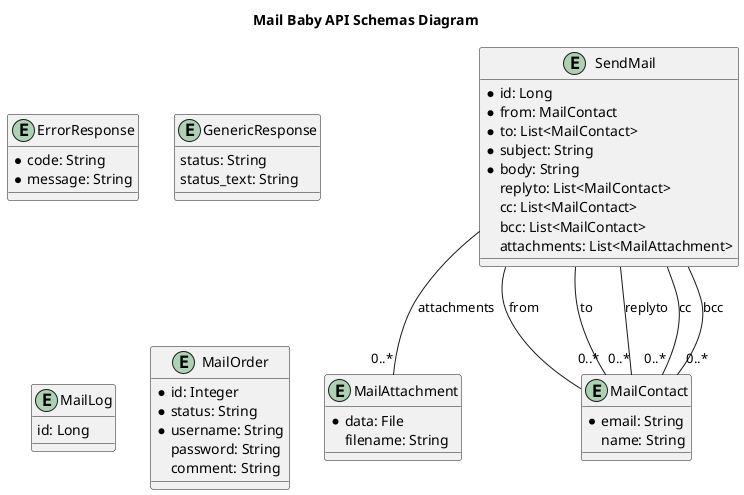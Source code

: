 @startuml

title Mail Baby API Schemas Diagram

entity ErrorResponse { 
    * code: String
    * message: String
}

entity GenericResponse { 
    status: String
    status_text: String
}

entity MailAttachment { 
    * data: File
    filename: String
}

entity MailContact { 
    * email: String
    name: String
}

entity MailLog { 
    id: Long
}

entity MailOrder { 
    * id: Integer
    * status: String
    * username: String
    password: String
    comment: String
}

entity SendMail { 
    * id: Long
    * from: MailContact
    * to: List<MailContact>
    * subject: String
    * body: String
    replyto: List<MailContact>
    cc: List<MailContact>
    bcc: List<MailContact>
    attachments: List<MailAttachment>
}


SendMail -- MailContact : from
SendMail -- "0..*" MailContact : to
SendMail -- "0..*" MailContact : replyto
SendMail -- "0..*" MailContact : cc
SendMail -- "0..*" MailContact : bcc
SendMail -- "0..*" MailAttachment : attachments

@enduml